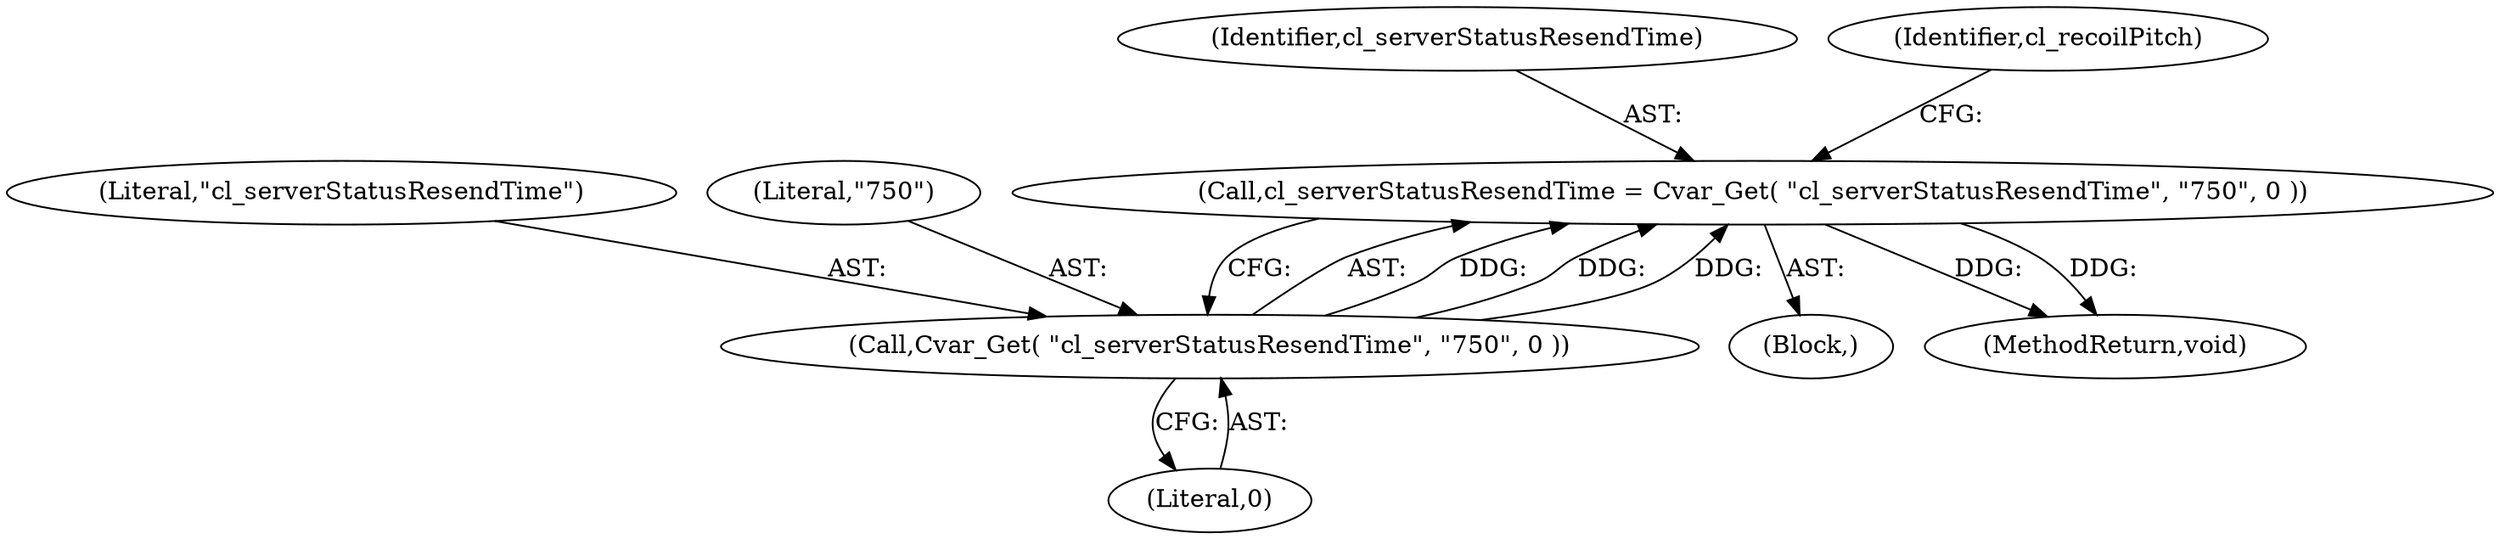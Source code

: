 digraph "0_OpenJK_b6ff2bcb1e4e6976d61e316175c6d7c99860fe20@API" {
"1000388" [label="(Call,cl_serverStatusResendTime = Cvar_Get( \"cl_serverStatusResendTime\", \"750\", 0 ))"];
"1000390" [label="(Call,Cvar_Get( \"cl_serverStatusResendTime\", \"750\", 0 ))"];
"1001026" [label="(MethodReturn,void)"];
"1000389" [label="(Identifier,cl_serverStatusResendTime)"];
"1000390" [label="(Call,Cvar_Get( \"cl_serverStatusResendTime\", \"750\", 0 ))"];
"1000391" [label="(Literal,\"cl_serverStatusResendTime\")"];
"1000393" [label="(Literal,0)"];
"1000112" [label="(Block,)"];
"1000392" [label="(Literal,\"750\")"];
"1000388" [label="(Call,cl_serverStatusResendTime = Cvar_Get( \"cl_serverStatusResendTime\", \"750\", 0 ))"];
"1000395" [label="(Identifier,cl_recoilPitch)"];
"1000388" -> "1000112"  [label="AST: "];
"1000388" -> "1000390"  [label="CFG: "];
"1000389" -> "1000388"  [label="AST: "];
"1000390" -> "1000388"  [label="AST: "];
"1000395" -> "1000388"  [label="CFG: "];
"1000388" -> "1001026"  [label="DDG: "];
"1000388" -> "1001026"  [label="DDG: "];
"1000390" -> "1000388"  [label="DDG: "];
"1000390" -> "1000388"  [label="DDG: "];
"1000390" -> "1000388"  [label="DDG: "];
"1000390" -> "1000393"  [label="CFG: "];
"1000391" -> "1000390"  [label="AST: "];
"1000392" -> "1000390"  [label="AST: "];
"1000393" -> "1000390"  [label="AST: "];
}
